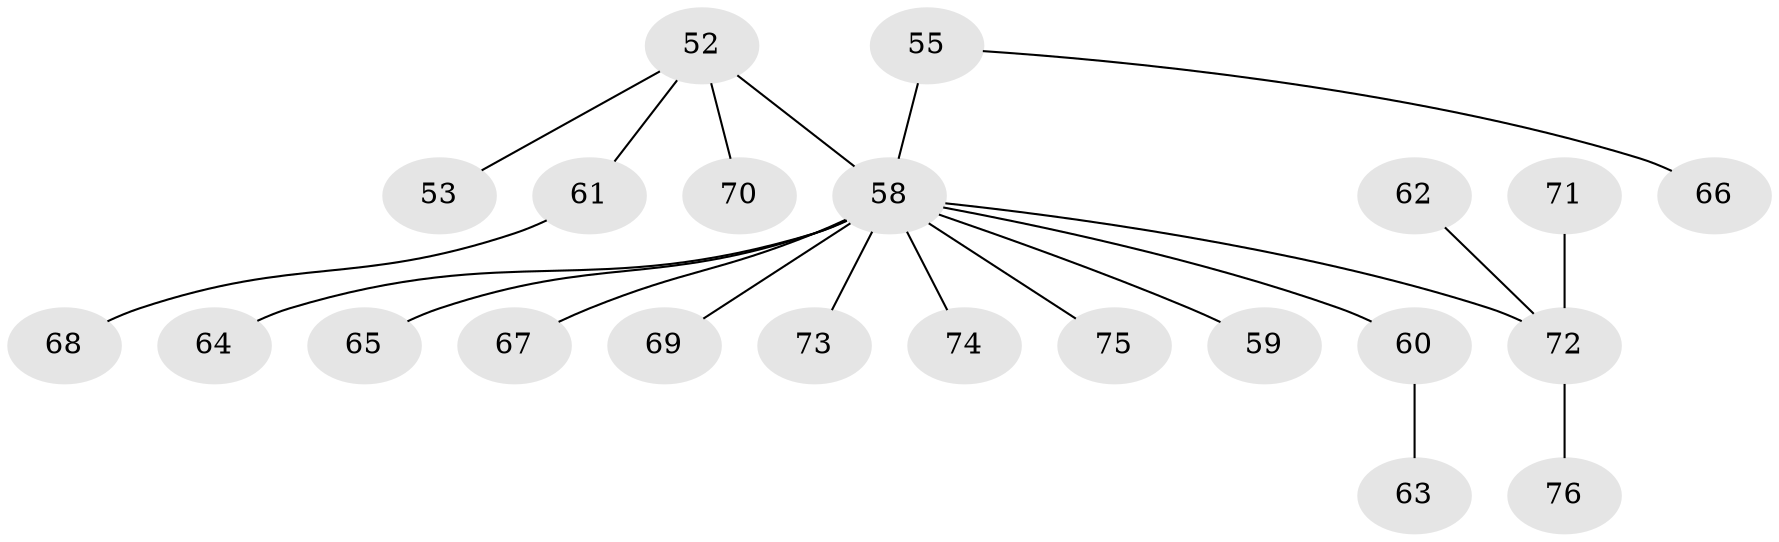 // original degree distribution, {6: 0.02631578947368421, 3: 0.13157894736842105, 5: 0.039473684210526314, 1: 0.4868421052631579, 2: 0.2631578947368421, 4: 0.05263157894736842}
// Generated by graph-tools (version 1.1) at 2025/56/03/04/25 21:56:37]
// undirected, 22 vertices, 21 edges
graph export_dot {
graph [start="1"]
  node [color=gray90,style=filled];
  52 [super="+48"];
  53;
  55;
  58 [super="+49+47+31+33+35+36+42+57+44+45+56+50+51+54"];
  59;
  60 [super="+40"];
  61;
  62;
  63;
  64;
  65;
  66;
  67;
  68;
  69;
  70;
  71;
  72 [super="+32+39"];
  73;
  74;
  75 [super="+12"];
  76;
  52 -- 53;
  52 -- 70;
  52 -- 58;
  52 -- 61;
  55 -- 66;
  55 -- 58;
  58 -- 67;
  58 -- 64;
  58 -- 74;
  58 -- 75;
  58 -- 60;
  58 -- 72;
  58 -- 69;
  58 -- 73;
  58 -- 59;
  58 -- 65;
  60 -- 63;
  61 -- 68;
  62 -- 72;
  71 -- 72;
  72 -- 76;
}

